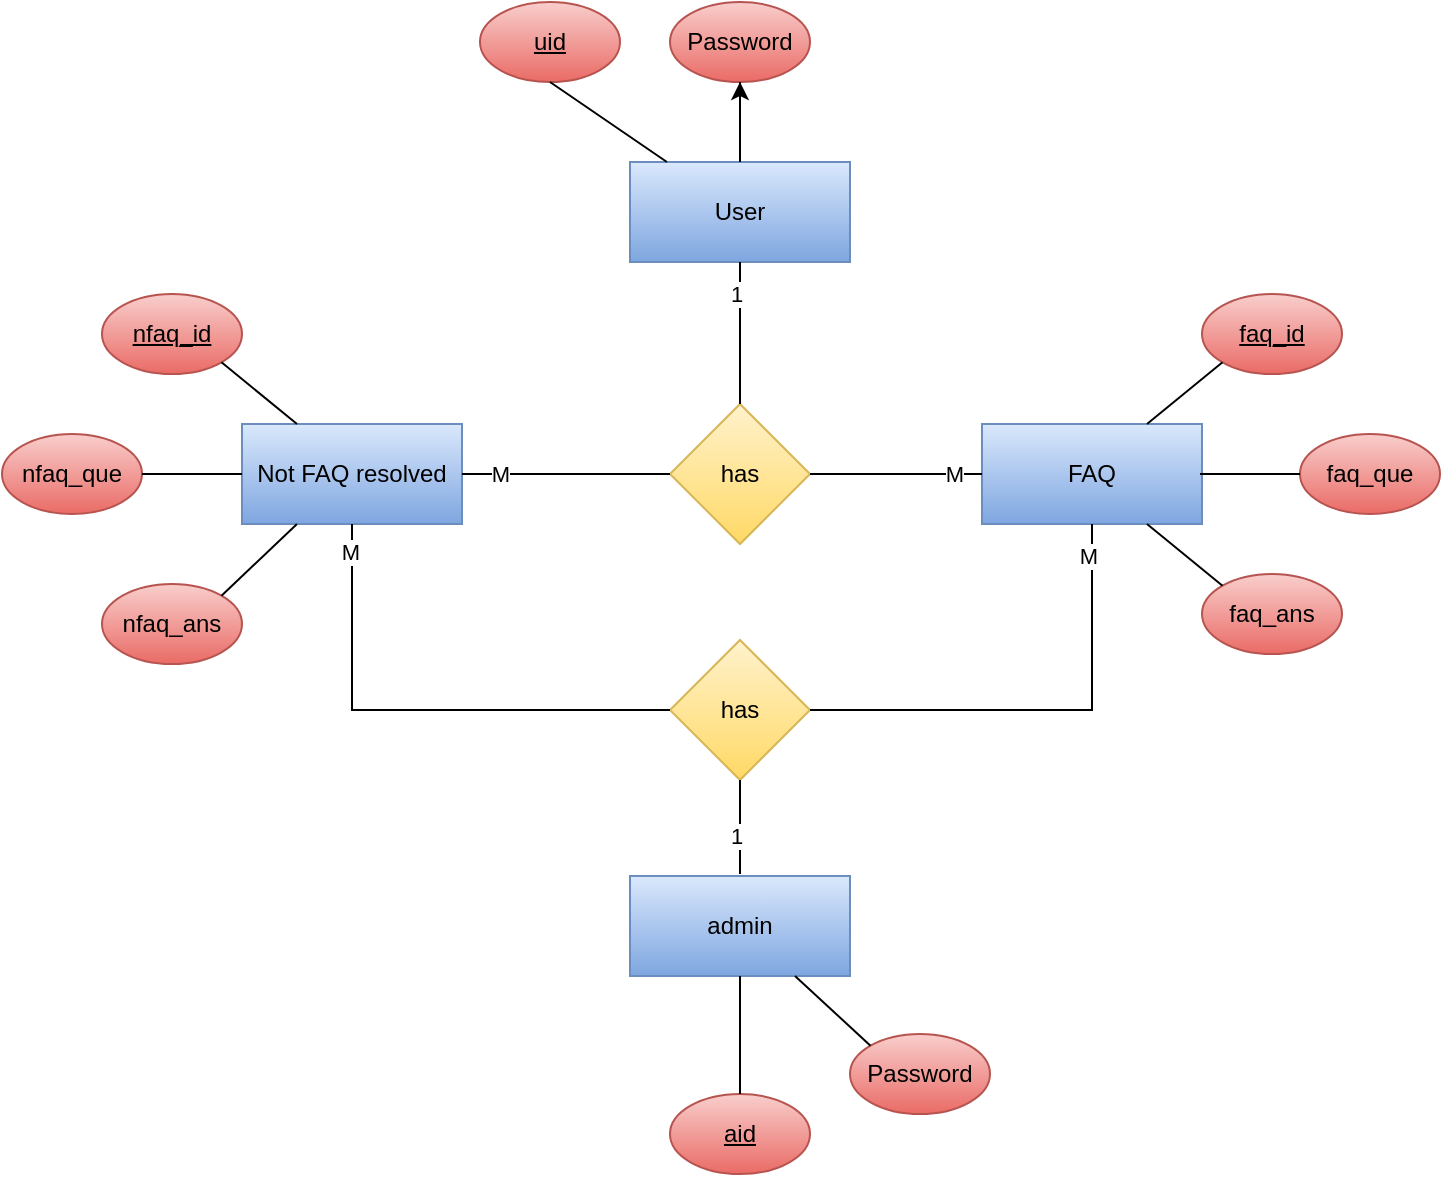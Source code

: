 <mxfile version="23.1.6" type="device">
  <diagram name="Page-1" id="-OE_Tj6KRPhn_U76gN9t">
    <mxGraphModel dx="1300" dy="673" grid="1" gridSize="10" guides="1" tooltips="1" connect="1" arrows="1" fold="1" page="1" pageScale="1" pageWidth="850" pageHeight="1100" math="0" shadow="0">
      <root>
        <mxCell id="0" />
        <mxCell id="1" parent="0" />
        <mxCell id="Dfydb0agoJAQsLGHOrFn-5" style="edgeStyle=orthogonalEdgeStyle;rounded=0;orthogonalLoop=1;jettySize=auto;html=1;exitX=0.25;exitY=0;exitDx=0;exitDy=0;strokeColor=none;" edge="1" parent="1">
          <mxGeometry relative="1" as="geometry">
            <mxPoint x="581" y="100" as="targetPoint" />
            <mxPoint x="581" y="129" as="sourcePoint" />
          </mxGeometry>
        </mxCell>
        <mxCell id="Dfydb0agoJAQsLGHOrFn-54" value="" style="edgeStyle=orthogonalEdgeStyle;rounded=0;orthogonalLoop=1;jettySize=auto;html=1;" edge="1" parent="1" source="Dfydb0agoJAQsLGHOrFn-9" target="Dfydb0agoJAQsLGHOrFn-10">
          <mxGeometry relative="1" as="geometry" />
        </mxCell>
        <mxCell id="Dfydb0agoJAQsLGHOrFn-9" value="User" style="rounded=0;whiteSpace=wrap;html=1;fillColor=#dae8fc;strokeColor=#6c8ebf;gradientColor=#7ea6e0;" vertex="1" parent="1">
          <mxGeometry x="375" y="104" width="110" height="50" as="geometry" />
        </mxCell>
        <mxCell id="Dfydb0agoJAQsLGHOrFn-10" value="Password" style="ellipse;whiteSpace=wrap;html=1;fillColor=#f8cecc;strokeColor=#b85450;gradientColor=#ea6b66;" vertex="1" parent="1">
          <mxGeometry x="395" y="24" width="70" height="40" as="geometry" />
        </mxCell>
        <mxCell id="Dfydb0agoJAQsLGHOrFn-11" value="" style="endArrow=none;html=1;rounded=0;entryX=0.5;entryY=1;entryDx=0;entryDy=0;" edge="1" parent="1" source="Dfydb0agoJAQsLGHOrFn-9">
          <mxGeometry width="50" height="50" relative="1" as="geometry">
            <mxPoint x="640" y="204" as="sourcePoint" />
            <mxPoint x="430" y="64" as="targetPoint" />
          </mxGeometry>
        </mxCell>
        <mxCell id="Dfydb0agoJAQsLGHOrFn-14" value="&lt;u&gt;uid&lt;/u&gt;" style="ellipse;whiteSpace=wrap;html=1;fillColor=#f8cecc;strokeColor=#b85450;gradientColor=#ea6b66;" vertex="1" parent="1">
          <mxGeometry x="300" y="24" width="70" height="40" as="geometry" />
        </mxCell>
        <mxCell id="Dfydb0agoJAQsLGHOrFn-15" value="" style="endArrow=none;html=1;rounded=0;entryX=0.5;entryY=1;entryDx=0;entryDy=0;" edge="1" parent="1" source="Dfydb0agoJAQsLGHOrFn-9">
          <mxGeometry width="50" height="50" relative="1" as="geometry">
            <mxPoint x="640" y="204" as="sourcePoint" />
            <mxPoint x="335" y="64" as="targetPoint" />
          </mxGeometry>
        </mxCell>
        <mxCell id="Dfydb0agoJAQsLGHOrFn-16" value="has" style="rhombus;whiteSpace=wrap;html=1;fillColor=#fff2cc;strokeColor=#d6b656;gradientColor=#ffd966;" vertex="1" parent="1">
          <mxGeometry x="395" y="225" width="70" height="70" as="geometry" />
        </mxCell>
        <mxCell id="Dfydb0agoJAQsLGHOrFn-17" value="" style="endArrow=none;html=1;rounded=0;entryX=0.5;entryY=1;entryDx=0;entryDy=0;exitX=0.5;exitY=0;exitDx=0;exitDy=0;" edge="1" parent="1" source="Dfydb0agoJAQsLGHOrFn-16" target="Dfydb0agoJAQsLGHOrFn-9">
          <mxGeometry width="50" height="50" relative="1" as="geometry">
            <mxPoint x="515" y="220" as="sourcePoint" />
            <mxPoint x="565" y="170" as="targetPoint" />
          </mxGeometry>
        </mxCell>
        <mxCell id="Dfydb0agoJAQsLGHOrFn-49" value="1" style="edgeLabel;html=1;align=center;verticalAlign=middle;resizable=0;points=[];" vertex="1" connectable="0" parent="Dfydb0agoJAQsLGHOrFn-17">
          <mxGeometry x="0.559" y="2" relative="1" as="geometry">
            <mxPoint as="offset" />
          </mxGeometry>
        </mxCell>
        <mxCell id="Dfydb0agoJAQsLGHOrFn-18" value="FAQ" style="rounded=0;whiteSpace=wrap;html=1;fillColor=#dae8fc;strokeColor=#6c8ebf;gradientColor=#7ea6e0;" vertex="1" parent="1">
          <mxGeometry x="551" y="235" width="110" height="50" as="geometry" />
        </mxCell>
        <mxCell id="Dfydb0agoJAQsLGHOrFn-19" value="&lt;u&gt;faq_id&lt;/u&gt;" style="ellipse;whiteSpace=wrap;html=1;fillColor=#f8cecc;strokeColor=#b85450;gradientColor=#ea6b66;" vertex="1" parent="1">
          <mxGeometry x="661" y="170" width="70" height="40" as="geometry" />
        </mxCell>
        <mxCell id="Dfydb0agoJAQsLGHOrFn-20" value="faq_que" style="ellipse;whiteSpace=wrap;html=1;fillColor=#f8cecc;strokeColor=#b85450;gradientColor=#ea6b66;" vertex="1" parent="1">
          <mxGeometry x="710" y="240" width="70" height="40" as="geometry" />
        </mxCell>
        <mxCell id="Dfydb0agoJAQsLGHOrFn-21" value="faq_ans" style="ellipse;whiteSpace=wrap;html=1;fillColor=#f8cecc;strokeColor=#b85450;gradientColor=#ea6b66;" vertex="1" parent="1">
          <mxGeometry x="661" y="310" width="70" height="40" as="geometry" />
        </mxCell>
        <mxCell id="Dfydb0agoJAQsLGHOrFn-22" value="Not FAQ resolved" style="rounded=0;whiteSpace=wrap;html=1;fillColor=#dae8fc;strokeColor=#6c8ebf;gradientColor=#7ea6e0;" vertex="1" parent="1">
          <mxGeometry x="181" y="235" width="110" height="50" as="geometry" />
        </mxCell>
        <mxCell id="Dfydb0agoJAQsLGHOrFn-24" value="&lt;u&gt;nfaq_id&lt;/u&gt;" style="ellipse;whiteSpace=wrap;html=1;fillColor=#f8cecc;strokeColor=#b85450;gradientColor=#ea6b66;" vertex="1" parent="1">
          <mxGeometry x="111" y="170" width="70" height="40" as="geometry" />
        </mxCell>
        <mxCell id="Dfydb0agoJAQsLGHOrFn-25" value="nfaq_que" style="ellipse;whiteSpace=wrap;html=1;fillColor=#f8cecc;strokeColor=#b85450;gradientColor=#ea6b66;" vertex="1" parent="1">
          <mxGeometry x="61" y="240" width="70" height="40" as="geometry" />
        </mxCell>
        <mxCell id="Dfydb0agoJAQsLGHOrFn-26" value="nfaq_ans" style="ellipse;whiteSpace=wrap;html=1;fillColor=#f8cecc;strokeColor=#b85450;gradientColor=#ea6b66;" vertex="1" parent="1">
          <mxGeometry x="111" y="315" width="70" height="40" as="geometry" />
        </mxCell>
        <mxCell id="Dfydb0agoJAQsLGHOrFn-27" value="admin" style="rounded=0;whiteSpace=wrap;html=1;fillColor=#dae8fc;strokeColor=#6c8ebf;gradientColor=#7ea6e0;" vertex="1" parent="1">
          <mxGeometry x="375" y="461" width="110" height="50" as="geometry" />
        </mxCell>
        <mxCell id="Dfydb0agoJAQsLGHOrFn-28" value="Password" style="ellipse;whiteSpace=wrap;html=1;fillColor=#f8cecc;strokeColor=#b85450;gradientColor=#ea6b66;" vertex="1" parent="1">
          <mxGeometry x="485" y="540" width="70" height="40" as="geometry" />
        </mxCell>
        <mxCell id="Dfydb0agoJAQsLGHOrFn-30" value="&lt;u&gt;aid&lt;/u&gt;" style="ellipse;whiteSpace=wrap;html=1;fillColor=#f8cecc;strokeColor=#b85450;gradientColor=#ea6b66;" vertex="1" parent="1">
          <mxGeometry x="395" y="570" width="70" height="40" as="geometry" />
        </mxCell>
        <mxCell id="Dfydb0agoJAQsLGHOrFn-32" value="" style="endArrow=none;html=1;rounded=0;entryX=0.75;entryY=1;entryDx=0;entryDy=0;exitX=0;exitY=0;exitDx=0;exitDy=0;" edge="1" parent="1" source="Dfydb0agoJAQsLGHOrFn-28" target="Dfydb0agoJAQsLGHOrFn-27">
          <mxGeometry width="50" height="50" relative="1" as="geometry">
            <mxPoint x="380" y="490" as="sourcePoint" />
            <mxPoint x="430" y="440" as="targetPoint" />
          </mxGeometry>
        </mxCell>
        <mxCell id="Dfydb0agoJAQsLGHOrFn-33" value="" style="endArrow=none;html=1;rounded=0;entryX=0.5;entryY=1;entryDx=0;entryDy=0;exitX=0.5;exitY=0;exitDx=0;exitDy=0;" edge="1" parent="1" source="Dfydb0agoJAQsLGHOrFn-30" target="Dfydb0agoJAQsLGHOrFn-27">
          <mxGeometry width="50" height="50" relative="1" as="geometry">
            <mxPoint x="380" y="490" as="sourcePoint" />
            <mxPoint x="430" y="440" as="targetPoint" />
          </mxGeometry>
        </mxCell>
        <mxCell id="Dfydb0agoJAQsLGHOrFn-34" value="" style="endArrow=none;html=1;rounded=0;entryX=0;entryY=0.5;entryDx=0;entryDy=0;" edge="1" parent="1" target="Dfydb0agoJAQsLGHOrFn-20">
          <mxGeometry width="50" height="50" relative="1" as="geometry">
            <mxPoint x="660" y="260" as="sourcePoint" />
            <mxPoint x="430" y="230" as="targetPoint" />
          </mxGeometry>
        </mxCell>
        <mxCell id="Dfydb0agoJAQsLGHOrFn-35" value="" style="endArrow=none;html=1;rounded=0;exitX=0.75;exitY=0;exitDx=0;exitDy=0;entryX=0;entryY=1;entryDx=0;entryDy=0;" edge="1" parent="1" source="Dfydb0agoJAQsLGHOrFn-18" target="Dfydb0agoJAQsLGHOrFn-19">
          <mxGeometry width="50" height="50" relative="1" as="geometry">
            <mxPoint x="380" y="280" as="sourcePoint" />
            <mxPoint x="430" y="230" as="targetPoint" />
          </mxGeometry>
        </mxCell>
        <mxCell id="Dfydb0agoJAQsLGHOrFn-36" value="" style="endArrow=none;html=1;rounded=0;entryX=1;entryY=0;entryDx=0;entryDy=0;exitX=0.25;exitY=1;exitDx=0;exitDy=0;" edge="1" parent="1" source="Dfydb0agoJAQsLGHOrFn-22" target="Dfydb0agoJAQsLGHOrFn-26">
          <mxGeometry width="50" height="50" relative="1" as="geometry">
            <mxPoint x="380" y="280" as="sourcePoint" />
            <mxPoint x="430" y="230" as="targetPoint" />
          </mxGeometry>
        </mxCell>
        <mxCell id="Dfydb0agoJAQsLGHOrFn-37" value="" style="endArrow=none;html=1;rounded=0;entryX=1;entryY=1;entryDx=0;entryDy=0;exitX=0.25;exitY=0;exitDx=0;exitDy=0;" edge="1" parent="1" source="Dfydb0agoJAQsLGHOrFn-22" target="Dfydb0agoJAQsLGHOrFn-24">
          <mxGeometry width="50" height="50" relative="1" as="geometry">
            <mxPoint x="380" y="280" as="sourcePoint" />
            <mxPoint x="430" y="230" as="targetPoint" />
          </mxGeometry>
        </mxCell>
        <mxCell id="Dfydb0agoJAQsLGHOrFn-38" value="" style="endArrow=none;html=1;rounded=0;entryX=0;entryY=0.5;entryDx=0;entryDy=0;exitX=1;exitY=0.5;exitDx=0;exitDy=0;" edge="1" parent="1" source="Dfydb0agoJAQsLGHOrFn-25" target="Dfydb0agoJAQsLGHOrFn-22">
          <mxGeometry width="50" height="50" relative="1" as="geometry">
            <mxPoint x="380" y="280" as="sourcePoint" />
            <mxPoint x="430" y="230" as="targetPoint" />
          </mxGeometry>
        </mxCell>
        <mxCell id="Dfydb0agoJAQsLGHOrFn-39" value="" style="endArrow=none;html=1;rounded=0;entryX=0.75;entryY=1;entryDx=0;entryDy=0;exitX=0;exitY=0;exitDx=0;exitDy=0;" edge="1" parent="1" source="Dfydb0agoJAQsLGHOrFn-21" target="Dfydb0agoJAQsLGHOrFn-18">
          <mxGeometry width="50" height="50" relative="1" as="geometry">
            <mxPoint x="380" y="370" as="sourcePoint" />
            <mxPoint x="430" y="320" as="targetPoint" />
          </mxGeometry>
        </mxCell>
        <mxCell id="Dfydb0agoJAQsLGHOrFn-41" value="" style="endArrow=none;html=1;rounded=0;entryX=0;entryY=0.5;entryDx=0;entryDy=0;exitX=1;exitY=0.5;exitDx=0;exitDy=0;" edge="1" parent="1" source="Dfydb0agoJAQsLGHOrFn-22" target="Dfydb0agoJAQsLGHOrFn-16">
          <mxGeometry width="50" height="50" relative="1" as="geometry">
            <mxPoint x="380" y="320" as="sourcePoint" />
            <mxPoint x="430" y="270" as="targetPoint" />
          </mxGeometry>
        </mxCell>
        <mxCell id="Dfydb0agoJAQsLGHOrFn-48" value="M" style="edgeLabel;html=1;align=center;verticalAlign=middle;resizable=0;points=[];" vertex="1" connectable="0" parent="Dfydb0agoJAQsLGHOrFn-41">
          <mxGeometry x="-0.647" relative="1" as="geometry">
            <mxPoint as="offset" />
          </mxGeometry>
        </mxCell>
        <mxCell id="Dfydb0agoJAQsLGHOrFn-42" value="" style="endArrow=none;html=1;rounded=0;entryX=1;entryY=0.5;entryDx=0;entryDy=0;exitX=0;exitY=0.5;exitDx=0;exitDy=0;" edge="1" parent="1" source="Dfydb0agoJAQsLGHOrFn-18" target="Dfydb0agoJAQsLGHOrFn-16">
          <mxGeometry width="50" height="50" relative="1" as="geometry">
            <mxPoint x="380" y="320" as="sourcePoint" />
            <mxPoint x="430" y="270" as="targetPoint" />
          </mxGeometry>
        </mxCell>
        <mxCell id="Dfydb0agoJAQsLGHOrFn-50" value="M" style="edgeLabel;html=1;align=center;verticalAlign=middle;resizable=0;points=[];" vertex="1" connectable="0" parent="Dfydb0agoJAQsLGHOrFn-42">
          <mxGeometry x="-0.659" relative="1" as="geometry">
            <mxPoint as="offset" />
          </mxGeometry>
        </mxCell>
        <mxCell id="Dfydb0agoJAQsLGHOrFn-43" value="has" style="rhombus;whiteSpace=wrap;html=1;fillColor=#fff2cc;strokeColor=#d6b656;gradientColor=#ffd966;" vertex="1" parent="1">
          <mxGeometry x="395" y="343" width="70" height="70" as="geometry" />
        </mxCell>
        <mxCell id="Dfydb0agoJAQsLGHOrFn-44" value="" style="endArrow=none;html=1;rounded=0;entryX=0.5;entryY=1;entryDx=0;entryDy=0;exitX=1;exitY=0.5;exitDx=0;exitDy=0;" edge="1" parent="1" source="Dfydb0agoJAQsLGHOrFn-43" target="Dfydb0agoJAQsLGHOrFn-18">
          <mxGeometry width="50" height="50" relative="1" as="geometry">
            <mxPoint x="380" y="420" as="sourcePoint" />
            <mxPoint x="430" y="370" as="targetPoint" />
            <Array as="points">
              <mxPoint x="606" y="378" />
            </Array>
          </mxGeometry>
        </mxCell>
        <mxCell id="Dfydb0agoJAQsLGHOrFn-51" value="M" style="edgeLabel;html=1;align=center;verticalAlign=middle;resizable=0;points=[];" vertex="1" connectable="0" parent="Dfydb0agoJAQsLGHOrFn-44">
          <mxGeometry x="0.869" y="2" relative="1" as="geometry">
            <mxPoint as="offset" />
          </mxGeometry>
        </mxCell>
        <mxCell id="Dfydb0agoJAQsLGHOrFn-45" value="" style="endArrow=none;html=1;rounded=0;entryX=0.5;entryY=1;entryDx=0;entryDy=0;" edge="1" parent="1" target="Dfydb0agoJAQsLGHOrFn-43">
          <mxGeometry width="50" height="50" relative="1" as="geometry">
            <mxPoint x="430" y="460" as="sourcePoint" />
            <mxPoint x="430" y="370" as="targetPoint" />
          </mxGeometry>
        </mxCell>
        <mxCell id="Dfydb0agoJAQsLGHOrFn-52" value="1" style="edgeLabel;html=1;align=center;verticalAlign=middle;resizable=0;points=[];" vertex="1" connectable="0" parent="Dfydb0agoJAQsLGHOrFn-45">
          <mxGeometry x="-0.163" y="2" relative="1" as="geometry">
            <mxPoint as="offset" />
          </mxGeometry>
        </mxCell>
        <mxCell id="Dfydb0agoJAQsLGHOrFn-46" value="" style="endArrow=none;html=1;rounded=0;entryX=0.5;entryY=1;entryDx=0;entryDy=0;exitX=0;exitY=0.5;exitDx=0;exitDy=0;" edge="1" parent="1" source="Dfydb0agoJAQsLGHOrFn-43" target="Dfydb0agoJAQsLGHOrFn-22">
          <mxGeometry width="50" height="50" relative="1" as="geometry">
            <mxPoint x="380" y="420" as="sourcePoint" />
            <mxPoint x="430" y="370" as="targetPoint" />
            <Array as="points">
              <mxPoint x="236" y="378" />
            </Array>
          </mxGeometry>
        </mxCell>
        <mxCell id="Dfydb0agoJAQsLGHOrFn-53" value="M" style="edgeLabel;html=1;align=center;verticalAlign=middle;resizable=0;points=[];" vertex="1" connectable="0" parent="Dfydb0agoJAQsLGHOrFn-46">
          <mxGeometry x="0.894" y="1" relative="1" as="geometry">
            <mxPoint as="offset" />
          </mxGeometry>
        </mxCell>
      </root>
    </mxGraphModel>
  </diagram>
</mxfile>
